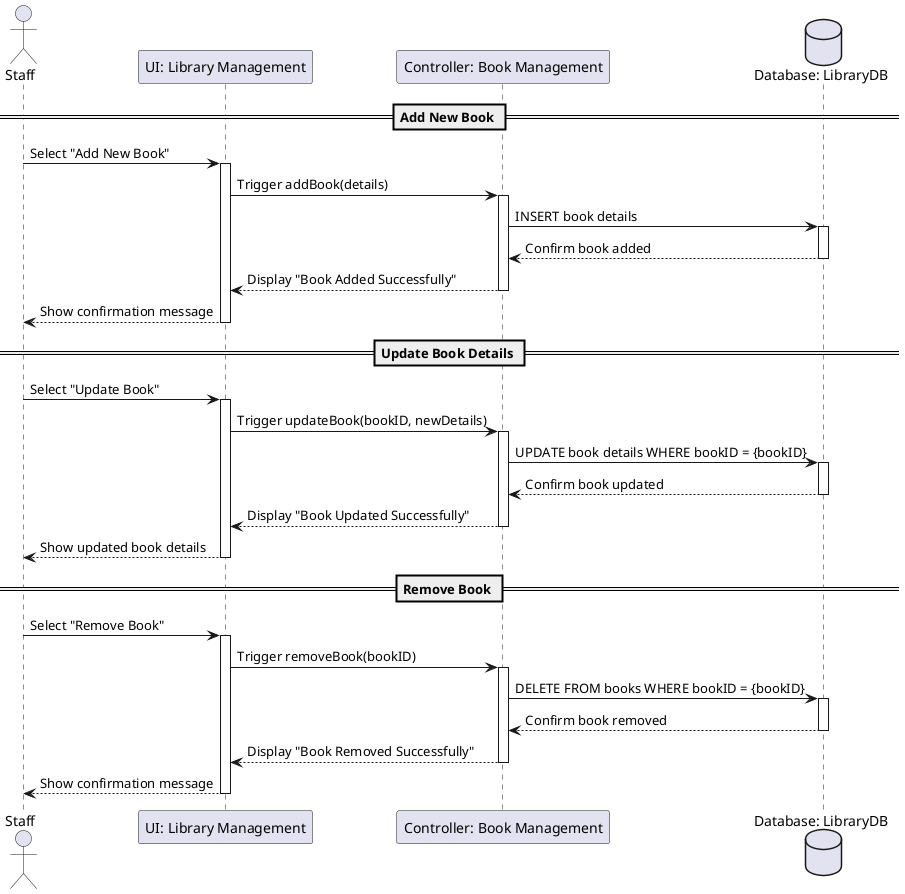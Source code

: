 @startuml
actor Staff as staff
participant "UI: Library Management" as ui
participant "Controller: Book Management" as controller
database "Database: LibraryDB" as db

== Add New Book ==
staff -> ui : Select "Add New Book"
activate ui
ui -> controller : Trigger addBook(details)
activate controller
controller -> db : INSERT book details
activate db
db --> controller : Confirm book added
deactivate db
controller --> ui : Display "Book Added Successfully"
deactivate controller
ui --> staff : Show confirmation message
deactivate ui

== Update Book Details ==
staff -> ui : Select "Update Book"
activate ui
ui -> controller : Trigger updateBook(bookID, newDetails)
activate controller
controller -> db : UPDATE book details WHERE bookID = {bookID}
activate db
db --> controller : Confirm book updated
deactivate db
controller --> ui : Display "Book Updated Successfully"
deactivate controller
ui --> staff : Show updated book details
deactivate ui

== Remove Book ==
staff -> ui : Select "Remove Book"
activate ui
ui -> controller : Trigger removeBook(bookID)
activate controller
controller -> db : DELETE FROM books WHERE bookID = {bookID}
activate db
db --> controller : Confirm book removed
deactivate db
controller --> ui : Display "Book Removed Successfully"
deactivate controller
ui --> staff : Show confirmation message
deactivate ui


@enduml